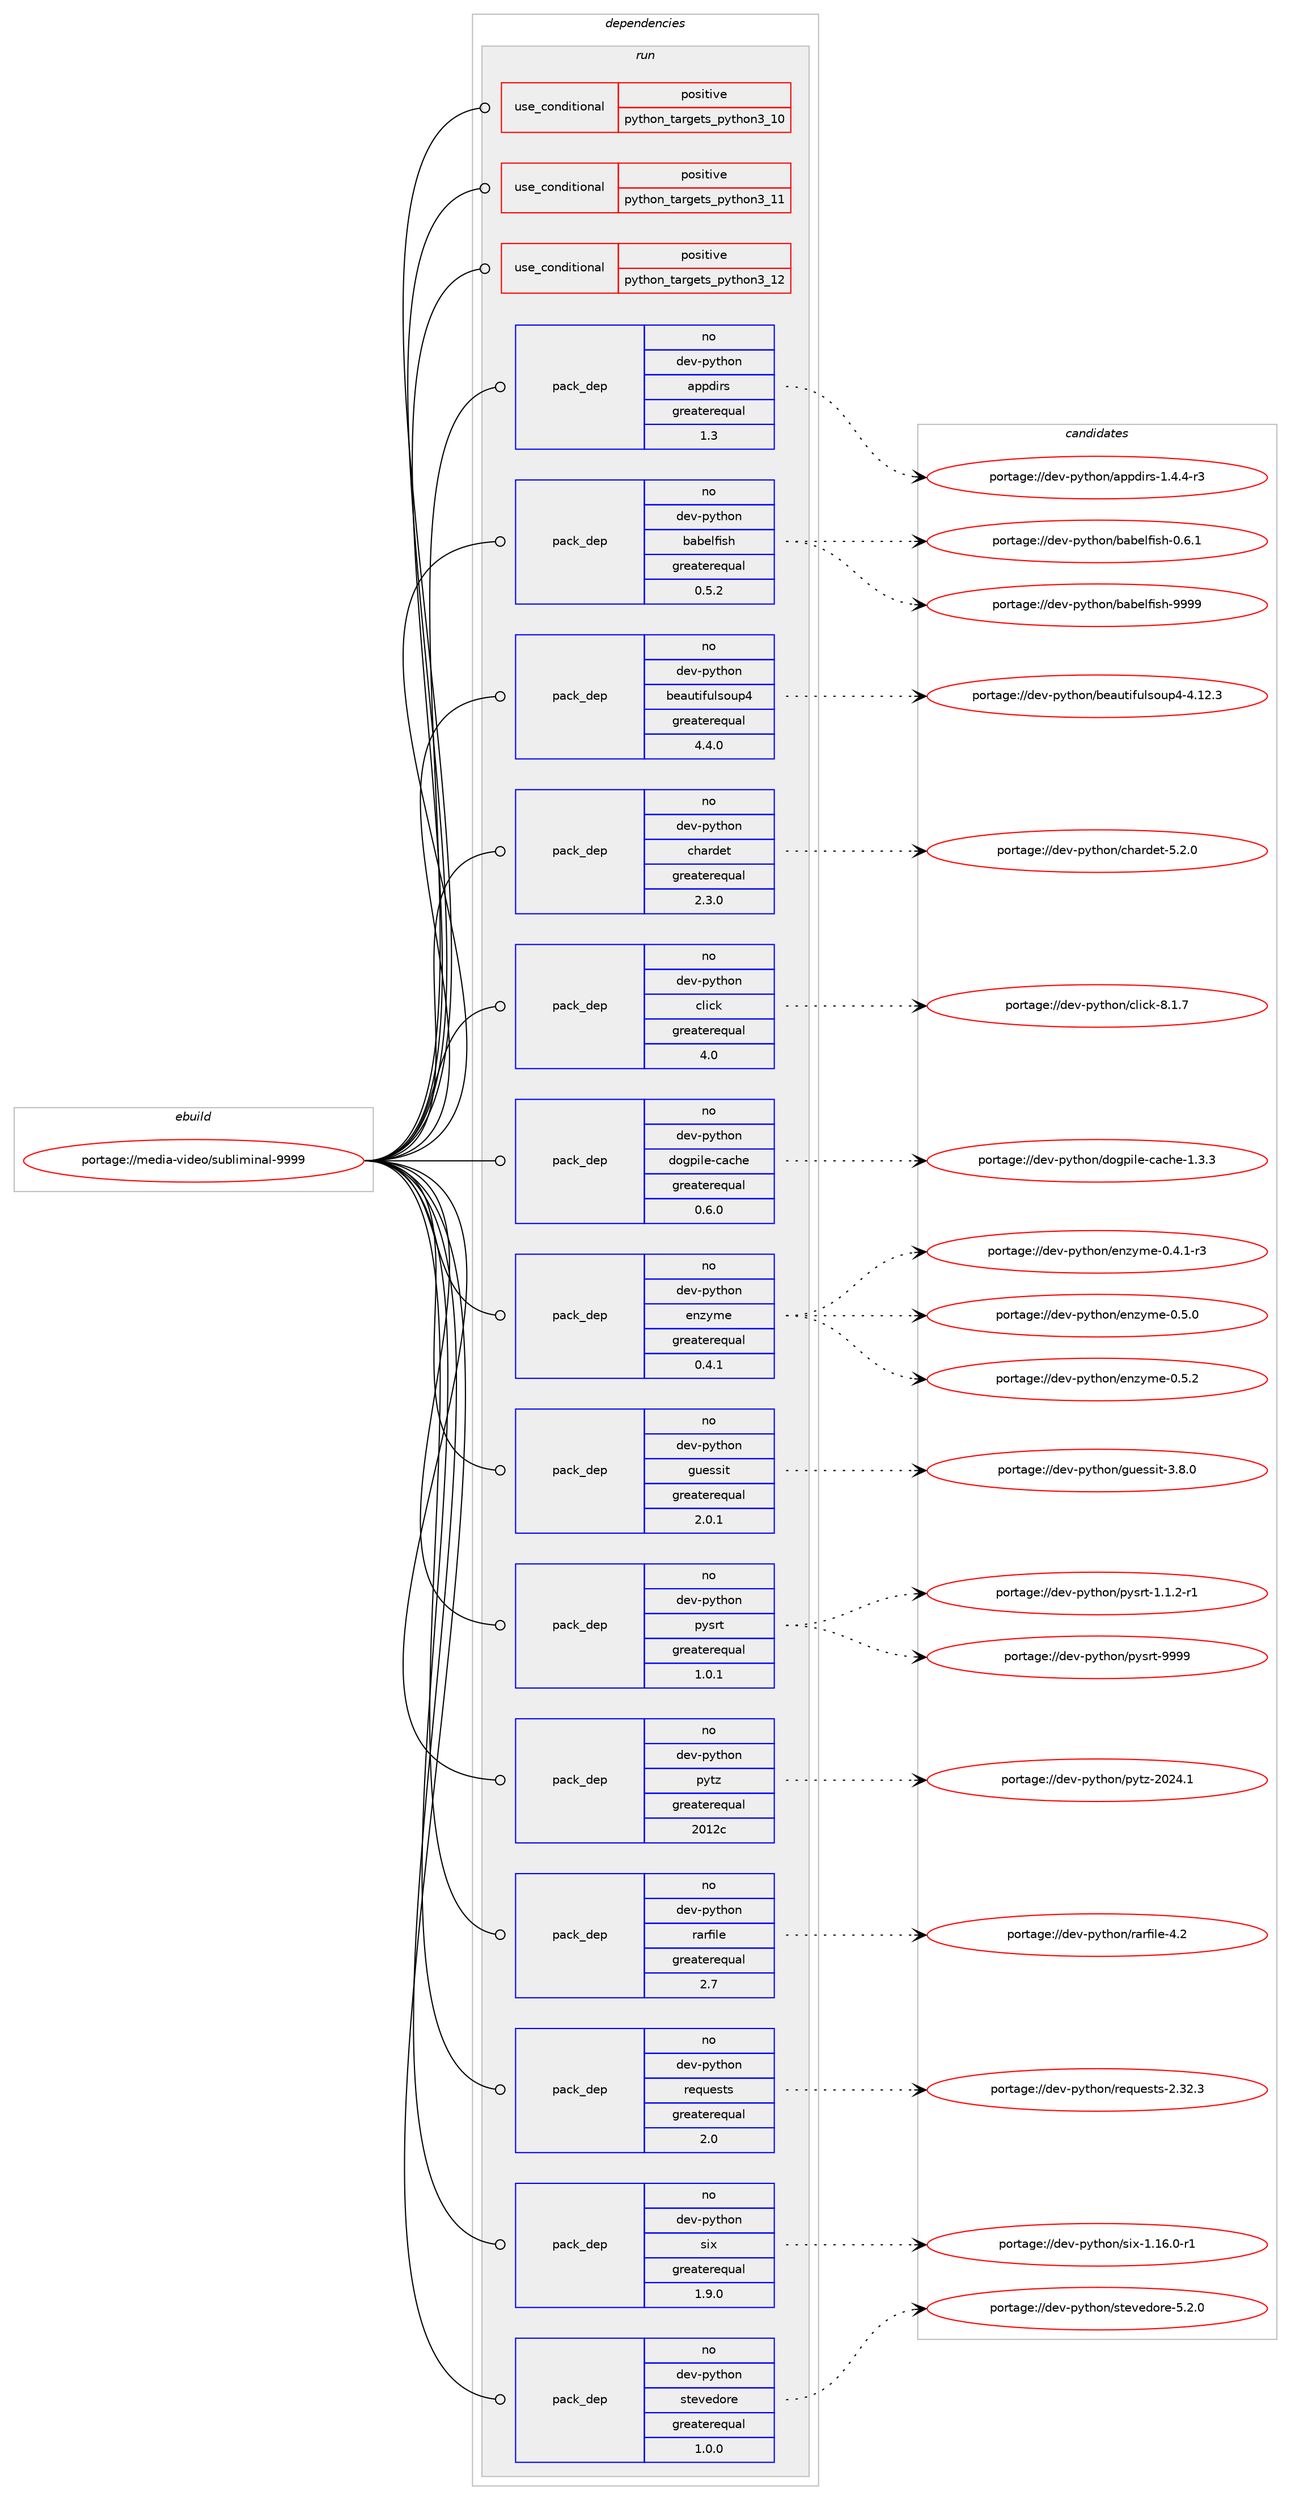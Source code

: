 digraph prolog {

# *************
# Graph options
# *************

newrank=true;
concentrate=true;
compound=true;
graph [rankdir=LR,fontname=Helvetica,fontsize=10,ranksep=1.5];#, ranksep=2.5, nodesep=0.2];
edge  [arrowhead=vee];
node  [fontname=Helvetica,fontsize=10];

# **********
# The ebuild
# **********

subgraph cluster_leftcol {
color=gray;
rank=same;
label=<<i>ebuild</i>>;
id [label="portage://media-video/subliminal-9999", color=red, width=4, href="../media-video/subliminal-9999.svg"];
}

# ****************
# The dependencies
# ****************

subgraph cluster_midcol {
color=gray;
label=<<i>dependencies</i>>;
subgraph cluster_compile {
fillcolor="#eeeeee";
style=filled;
label=<<i>compile</i>>;
}
subgraph cluster_compileandrun {
fillcolor="#eeeeee";
style=filled;
label=<<i>compile and run</i>>;
}
subgraph cluster_run {
fillcolor="#eeeeee";
style=filled;
label=<<i>run</i>>;
subgraph cond83697 {
dependency171948 [label=<<TABLE BORDER="0" CELLBORDER="1" CELLSPACING="0" CELLPADDING="4"><TR><TD ROWSPAN="3" CELLPADDING="10">use_conditional</TD></TR><TR><TD>positive</TD></TR><TR><TD>python_targets_python3_10</TD></TR></TABLE>>, shape=none, color=red];
# *** BEGIN UNKNOWN DEPENDENCY TYPE (TODO) ***
# dependency171948 -> package_dependency(portage://media-video/subliminal-9999,run,no,dev-lang,python,none,[,,],[slot(3.10)],[use(enable(xml),positive)])
# *** END UNKNOWN DEPENDENCY TYPE (TODO) ***

}
id:e -> dependency171948:w [weight=20,style="solid",arrowhead="odot"];
subgraph cond83698 {
dependency171949 [label=<<TABLE BORDER="0" CELLBORDER="1" CELLSPACING="0" CELLPADDING="4"><TR><TD ROWSPAN="3" CELLPADDING="10">use_conditional</TD></TR><TR><TD>positive</TD></TR><TR><TD>python_targets_python3_11</TD></TR></TABLE>>, shape=none, color=red];
# *** BEGIN UNKNOWN DEPENDENCY TYPE (TODO) ***
# dependency171949 -> package_dependency(portage://media-video/subliminal-9999,run,no,dev-lang,python,none,[,,],[slot(3.11)],[use(enable(xml),positive)])
# *** END UNKNOWN DEPENDENCY TYPE (TODO) ***

}
id:e -> dependency171949:w [weight=20,style="solid",arrowhead="odot"];
subgraph cond83699 {
dependency171950 [label=<<TABLE BORDER="0" CELLBORDER="1" CELLSPACING="0" CELLPADDING="4"><TR><TD ROWSPAN="3" CELLPADDING="10">use_conditional</TD></TR><TR><TD>positive</TD></TR><TR><TD>python_targets_python3_12</TD></TR></TABLE>>, shape=none, color=red];
# *** BEGIN UNKNOWN DEPENDENCY TYPE (TODO) ***
# dependency171950 -> package_dependency(portage://media-video/subliminal-9999,run,no,dev-lang,python,none,[,,],[slot(3.12)],[use(enable(xml),positive)])
# *** END UNKNOWN DEPENDENCY TYPE (TODO) ***

}
id:e -> dependency171950:w [weight=20,style="solid",arrowhead="odot"];
subgraph pack85766 {
dependency171951 [label=<<TABLE BORDER="0" CELLBORDER="1" CELLSPACING="0" CELLPADDING="4" WIDTH="220"><TR><TD ROWSPAN="6" CELLPADDING="30">pack_dep</TD></TR><TR><TD WIDTH="110">no</TD></TR><TR><TD>dev-python</TD></TR><TR><TD>appdirs</TD></TR><TR><TD>greaterequal</TD></TR><TR><TD>1.3</TD></TR></TABLE>>, shape=none, color=blue];
}
id:e -> dependency171951:w [weight=20,style="solid",arrowhead="odot"];
subgraph pack85767 {
dependency171952 [label=<<TABLE BORDER="0" CELLBORDER="1" CELLSPACING="0" CELLPADDING="4" WIDTH="220"><TR><TD ROWSPAN="6" CELLPADDING="30">pack_dep</TD></TR><TR><TD WIDTH="110">no</TD></TR><TR><TD>dev-python</TD></TR><TR><TD>babelfish</TD></TR><TR><TD>greaterequal</TD></TR><TR><TD>0.5.2</TD></TR></TABLE>>, shape=none, color=blue];
}
id:e -> dependency171952:w [weight=20,style="solid",arrowhead="odot"];
subgraph pack85768 {
dependency171953 [label=<<TABLE BORDER="0" CELLBORDER="1" CELLSPACING="0" CELLPADDING="4" WIDTH="220"><TR><TD ROWSPAN="6" CELLPADDING="30">pack_dep</TD></TR><TR><TD WIDTH="110">no</TD></TR><TR><TD>dev-python</TD></TR><TR><TD>beautifulsoup4</TD></TR><TR><TD>greaterequal</TD></TR><TR><TD>4.4.0</TD></TR></TABLE>>, shape=none, color=blue];
}
id:e -> dependency171953:w [weight=20,style="solid",arrowhead="odot"];
subgraph pack85769 {
dependency171954 [label=<<TABLE BORDER="0" CELLBORDER="1" CELLSPACING="0" CELLPADDING="4" WIDTH="220"><TR><TD ROWSPAN="6" CELLPADDING="30">pack_dep</TD></TR><TR><TD WIDTH="110">no</TD></TR><TR><TD>dev-python</TD></TR><TR><TD>chardet</TD></TR><TR><TD>greaterequal</TD></TR><TR><TD>2.3.0</TD></TR></TABLE>>, shape=none, color=blue];
}
id:e -> dependency171954:w [weight=20,style="solid",arrowhead="odot"];
subgraph pack85770 {
dependency171955 [label=<<TABLE BORDER="0" CELLBORDER="1" CELLSPACING="0" CELLPADDING="4" WIDTH="220"><TR><TD ROWSPAN="6" CELLPADDING="30">pack_dep</TD></TR><TR><TD WIDTH="110">no</TD></TR><TR><TD>dev-python</TD></TR><TR><TD>click</TD></TR><TR><TD>greaterequal</TD></TR><TR><TD>4.0</TD></TR></TABLE>>, shape=none, color=blue];
}
id:e -> dependency171955:w [weight=20,style="solid",arrowhead="odot"];
# *** BEGIN UNKNOWN DEPENDENCY TYPE (TODO) ***
# id -> package_dependency(portage://media-video/subliminal-9999,run,no,dev-python,decorator,none,[,,],[],[use(optenable(python_targets_python3_10),negative),use(optenable(python_targets_python3_11),negative),use(optenable(python_targets_python3_12),negative)])
# *** END UNKNOWN DEPENDENCY TYPE (TODO) ***

subgraph pack85771 {
dependency171956 [label=<<TABLE BORDER="0" CELLBORDER="1" CELLSPACING="0" CELLPADDING="4" WIDTH="220"><TR><TD ROWSPAN="6" CELLPADDING="30">pack_dep</TD></TR><TR><TD WIDTH="110">no</TD></TR><TR><TD>dev-python</TD></TR><TR><TD>dogpile-cache</TD></TR><TR><TD>greaterequal</TD></TR><TR><TD>0.6.0</TD></TR></TABLE>>, shape=none, color=blue];
}
id:e -> dependency171956:w [weight=20,style="solid",arrowhead="odot"];
subgraph pack85772 {
dependency171957 [label=<<TABLE BORDER="0" CELLBORDER="1" CELLSPACING="0" CELLPADDING="4" WIDTH="220"><TR><TD ROWSPAN="6" CELLPADDING="30">pack_dep</TD></TR><TR><TD WIDTH="110">no</TD></TR><TR><TD>dev-python</TD></TR><TR><TD>enzyme</TD></TR><TR><TD>greaterequal</TD></TR><TR><TD>0.4.1</TD></TR></TABLE>>, shape=none, color=blue];
}
id:e -> dependency171957:w [weight=20,style="solid",arrowhead="odot"];
subgraph pack85773 {
dependency171958 [label=<<TABLE BORDER="0" CELLBORDER="1" CELLSPACING="0" CELLPADDING="4" WIDTH="220"><TR><TD ROWSPAN="6" CELLPADDING="30">pack_dep</TD></TR><TR><TD WIDTH="110">no</TD></TR><TR><TD>dev-python</TD></TR><TR><TD>guessit</TD></TR><TR><TD>greaterequal</TD></TR><TR><TD>2.0.1</TD></TR></TABLE>>, shape=none, color=blue];
}
id:e -> dependency171958:w [weight=20,style="solid",arrowhead="odot"];
subgraph pack85774 {
dependency171959 [label=<<TABLE BORDER="0" CELLBORDER="1" CELLSPACING="0" CELLPADDING="4" WIDTH="220"><TR><TD ROWSPAN="6" CELLPADDING="30">pack_dep</TD></TR><TR><TD WIDTH="110">no</TD></TR><TR><TD>dev-python</TD></TR><TR><TD>pysrt</TD></TR><TR><TD>greaterequal</TD></TR><TR><TD>1.0.1</TD></TR></TABLE>>, shape=none, color=blue];
}
id:e -> dependency171959:w [weight=20,style="solid",arrowhead="odot"];
subgraph pack85775 {
dependency171960 [label=<<TABLE BORDER="0" CELLBORDER="1" CELLSPACING="0" CELLPADDING="4" WIDTH="220"><TR><TD ROWSPAN="6" CELLPADDING="30">pack_dep</TD></TR><TR><TD WIDTH="110">no</TD></TR><TR><TD>dev-python</TD></TR><TR><TD>pytz</TD></TR><TR><TD>greaterequal</TD></TR><TR><TD>2012c</TD></TR></TABLE>>, shape=none, color=blue];
}
id:e -> dependency171960:w [weight=20,style="solid",arrowhead="odot"];
subgraph pack85776 {
dependency171961 [label=<<TABLE BORDER="0" CELLBORDER="1" CELLSPACING="0" CELLPADDING="4" WIDTH="220"><TR><TD ROWSPAN="6" CELLPADDING="30">pack_dep</TD></TR><TR><TD WIDTH="110">no</TD></TR><TR><TD>dev-python</TD></TR><TR><TD>rarfile</TD></TR><TR><TD>greaterequal</TD></TR><TR><TD>2.7</TD></TR></TABLE>>, shape=none, color=blue];
}
id:e -> dependency171961:w [weight=20,style="solid",arrowhead="odot"];
subgraph pack85777 {
dependency171962 [label=<<TABLE BORDER="0" CELLBORDER="1" CELLSPACING="0" CELLPADDING="4" WIDTH="220"><TR><TD ROWSPAN="6" CELLPADDING="30">pack_dep</TD></TR><TR><TD WIDTH="110">no</TD></TR><TR><TD>dev-python</TD></TR><TR><TD>requests</TD></TR><TR><TD>greaterequal</TD></TR><TR><TD>2.0</TD></TR></TABLE>>, shape=none, color=blue];
}
id:e -> dependency171962:w [weight=20,style="solid",arrowhead="odot"];
subgraph pack85778 {
dependency171963 [label=<<TABLE BORDER="0" CELLBORDER="1" CELLSPACING="0" CELLPADDING="4" WIDTH="220"><TR><TD ROWSPAN="6" CELLPADDING="30">pack_dep</TD></TR><TR><TD WIDTH="110">no</TD></TR><TR><TD>dev-python</TD></TR><TR><TD>six</TD></TR><TR><TD>greaterequal</TD></TR><TR><TD>1.9.0</TD></TR></TABLE>>, shape=none, color=blue];
}
id:e -> dependency171963:w [weight=20,style="solid",arrowhead="odot"];
subgraph pack85779 {
dependency171964 [label=<<TABLE BORDER="0" CELLBORDER="1" CELLSPACING="0" CELLPADDING="4" WIDTH="220"><TR><TD ROWSPAN="6" CELLPADDING="30">pack_dep</TD></TR><TR><TD WIDTH="110">no</TD></TR><TR><TD>dev-python</TD></TR><TR><TD>stevedore</TD></TR><TR><TD>greaterequal</TD></TR><TR><TD>1.0.0</TD></TR></TABLE>>, shape=none, color=blue];
}
id:e -> dependency171964:w [weight=20,style="solid",arrowhead="odot"];
}
}

# **************
# The candidates
# **************

subgraph cluster_choices {
rank=same;
color=gray;
label=<<i>candidates</i>>;

subgraph choice85766 {
color=black;
nodesep=1;
choice1001011184511212111610411111047971121121001051141154549465246524511451 [label="portage://dev-python/appdirs-1.4.4-r3", color=red, width=4,href="../dev-python/appdirs-1.4.4-r3.svg"];
dependency171951:e -> choice1001011184511212111610411111047971121121001051141154549465246524511451:w [style=dotted,weight="100"];
}
subgraph choice85767 {
color=black;
nodesep=1;
choice1001011184511212111610411111047989798101108102105115104454846544649 [label="portage://dev-python/babelfish-0.6.1", color=red, width=4,href="../dev-python/babelfish-0.6.1.svg"];
choice10010111845112121116104111110479897981011081021051151044557575757 [label="portage://dev-python/babelfish-9999", color=red, width=4,href="../dev-python/babelfish-9999.svg"];
dependency171952:e -> choice1001011184511212111610411111047989798101108102105115104454846544649:w [style=dotted,weight="100"];
dependency171952:e -> choice10010111845112121116104111110479897981011081021051151044557575757:w [style=dotted,weight="100"];
}
subgraph choice85768 {
color=black;
nodesep=1;
choice100101118451121211161041111104798101971171161051021171081151111171125245524649504651 [label="portage://dev-python/beautifulsoup4-4.12.3", color=red, width=4,href="../dev-python/beautifulsoup4-4.12.3.svg"];
dependency171953:e -> choice100101118451121211161041111104798101971171161051021171081151111171125245524649504651:w [style=dotted,weight="100"];
}
subgraph choice85769 {
color=black;
nodesep=1;
choice10010111845112121116104111110479910497114100101116455346504648 [label="portage://dev-python/chardet-5.2.0", color=red, width=4,href="../dev-python/chardet-5.2.0.svg"];
dependency171954:e -> choice10010111845112121116104111110479910497114100101116455346504648:w [style=dotted,weight="100"];
}
subgraph choice85770 {
color=black;
nodesep=1;
choice10010111845112121116104111110479910810599107455646494655 [label="portage://dev-python/click-8.1.7", color=red, width=4,href="../dev-python/click-8.1.7.svg"];
dependency171955:e -> choice10010111845112121116104111110479910810599107455646494655:w [style=dotted,weight="100"];
}
subgraph choice85771 {
color=black;
nodesep=1;
choice100101118451121211161041111104710011110311210510810145999799104101454946514651 [label="portage://dev-python/dogpile-cache-1.3.3", color=red, width=4,href="../dev-python/dogpile-cache-1.3.3.svg"];
dependency171956:e -> choice100101118451121211161041111104710011110311210510810145999799104101454946514651:w [style=dotted,weight="100"];
}
subgraph choice85772 {
color=black;
nodesep=1;
choice10010111845112121116104111110471011101221211091014548465246494511451 [label="portage://dev-python/enzyme-0.4.1-r3", color=red, width=4,href="../dev-python/enzyme-0.4.1-r3.svg"];
choice1001011184511212111610411111047101110122121109101454846534648 [label="portage://dev-python/enzyme-0.5.0", color=red, width=4,href="../dev-python/enzyme-0.5.0.svg"];
choice1001011184511212111610411111047101110122121109101454846534650 [label="portage://dev-python/enzyme-0.5.2", color=red, width=4,href="../dev-python/enzyme-0.5.2.svg"];
dependency171957:e -> choice10010111845112121116104111110471011101221211091014548465246494511451:w [style=dotted,weight="100"];
dependency171957:e -> choice1001011184511212111610411111047101110122121109101454846534648:w [style=dotted,weight="100"];
dependency171957:e -> choice1001011184511212111610411111047101110122121109101454846534650:w [style=dotted,weight="100"];
}
subgraph choice85773 {
color=black;
nodesep=1;
choice1001011184511212111610411111047103117101115115105116455146564648 [label="portage://dev-python/guessit-3.8.0", color=red, width=4,href="../dev-python/guessit-3.8.0.svg"];
dependency171958:e -> choice1001011184511212111610411111047103117101115115105116455146564648:w [style=dotted,weight="100"];
}
subgraph choice85774 {
color=black;
nodesep=1;
choice10010111845112121116104111110471121211151141164549464946504511449 [label="portage://dev-python/pysrt-1.1.2-r1", color=red, width=4,href="../dev-python/pysrt-1.1.2-r1.svg"];
choice10010111845112121116104111110471121211151141164557575757 [label="portage://dev-python/pysrt-9999", color=red, width=4,href="../dev-python/pysrt-9999.svg"];
dependency171959:e -> choice10010111845112121116104111110471121211151141164549464946504511449:w [style=dotted,weight="100"];
dependency171959:e -> choice10010111845112121116104111110471121211151141164557575757:w [style=dotted,weight="100"];
}
subgraph choice85775 {
color=black;
nodesep=1;
choice100101118451121211161041111104711212111612245504850524649 [label="portage://dev-python/pytz-2024.1", color=red, width=4,href="../dev-python/pytz-2024.1.svg"];
dependency171960:e -> choice100101118451121211161041111104711212111612245504850524649:w [style=dotted,weight="100"];
}
subgraph choice85776 {
color=black;
nodesep=1;
choice10010111845112121116104111110471149711410210510810145524650 [label="portage://dev-python/rarfile-4.2", color=red, width=4,href="../dev-python/rarfile-4.2.svg"];
dependency171961:e -> choice10010111845112121116104111110471149711410210510810145524650:w [style=dotted,weight="100"];
}
subgraph choice85777 {
color=black;
nodesep=1;
choice100101118451121211161041111104711410111311710111511611545504651504651 [label="portage://dev-python/requests-2.32.3", color=red, width=4,href="../dev-python/requests-2.32.3.svg"];
dependency171962:e -> choice100101118451121211161041111104711410111311710111511611545504651504651:w [style=dotted,weight="100"];
}
subgraph choice85778 {
color=black;
nodesep=1;
choice1001011184511212111610411111047115105120454946495446484511449 [label="portage://dev-python/six-1.16.0-r1", color=red, width=4,href="../dev-python/six-1.16.0-r1.svg"];
dependency171963:e -> choice1001011184511212111610411111047115105120454946495446484511449:w [style=dotted,weight="100"];
}
subgraph choice85779 {
color=black;
nodesep=1;
choice1001011184511212111610411111047115116101118101100111114101455346504648 [label="portage://dev-python/stevedore-5.2.0", color=red, width=4,href="../dev-python/stevedore-5.2.0.svg"];
dependency171964:e -> choice1001011184511212111610411111047115116101118101100111114101455346504648:w [style=dotted,weight="100"];
}
}

}
